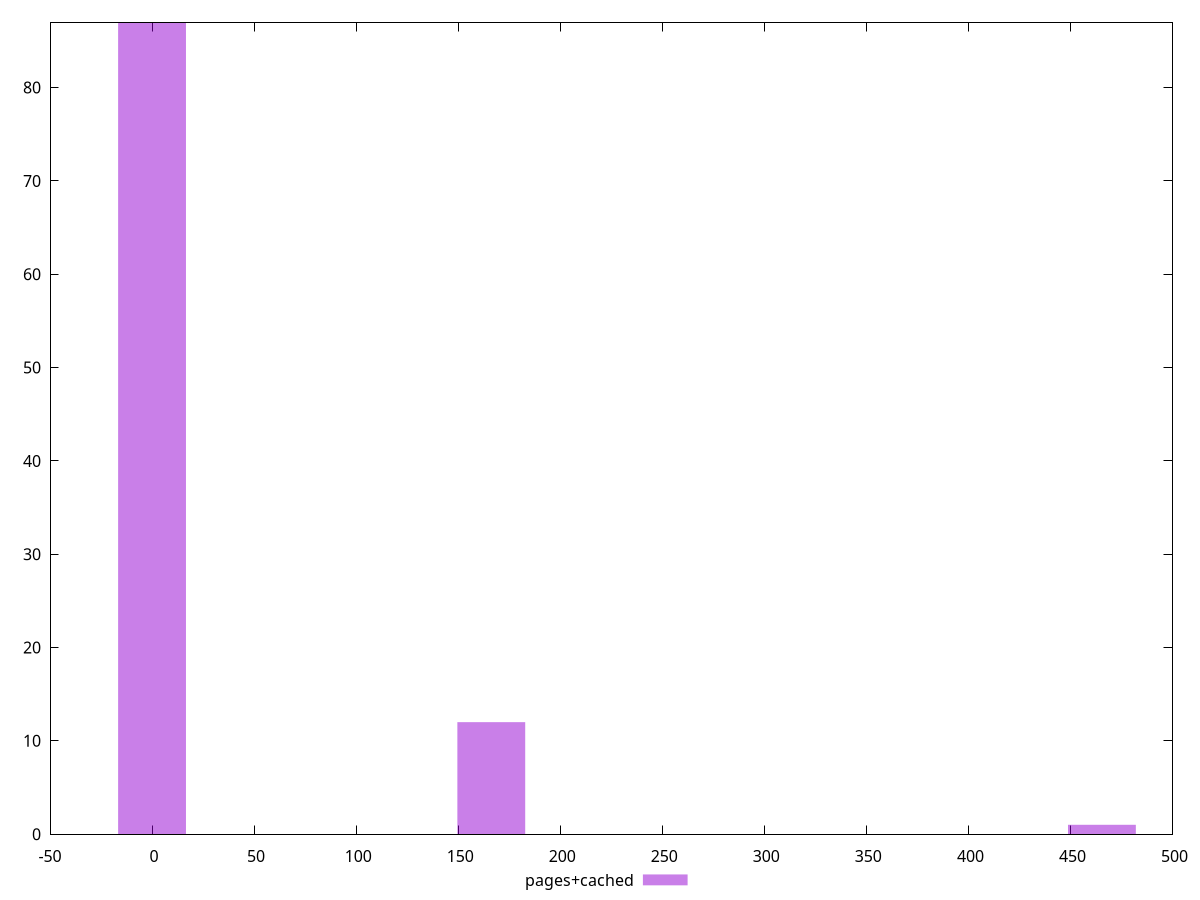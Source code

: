 $_pagesCached <<EOF
465.4145562747501 1
166.2194843838393 12
0 87
EOF
set key outside below
set terminal pngcairo
set output "report_00004_2020-11-02T20-21-41.718Z/unminified-css/pages+cached//raw_hist.png"
set yrange [0:87]
set boxwidth 33.24389687676786
set style fill transparent solid 0.5 noborder
plot $_pagesCached title "pages+cached" with boxes ,